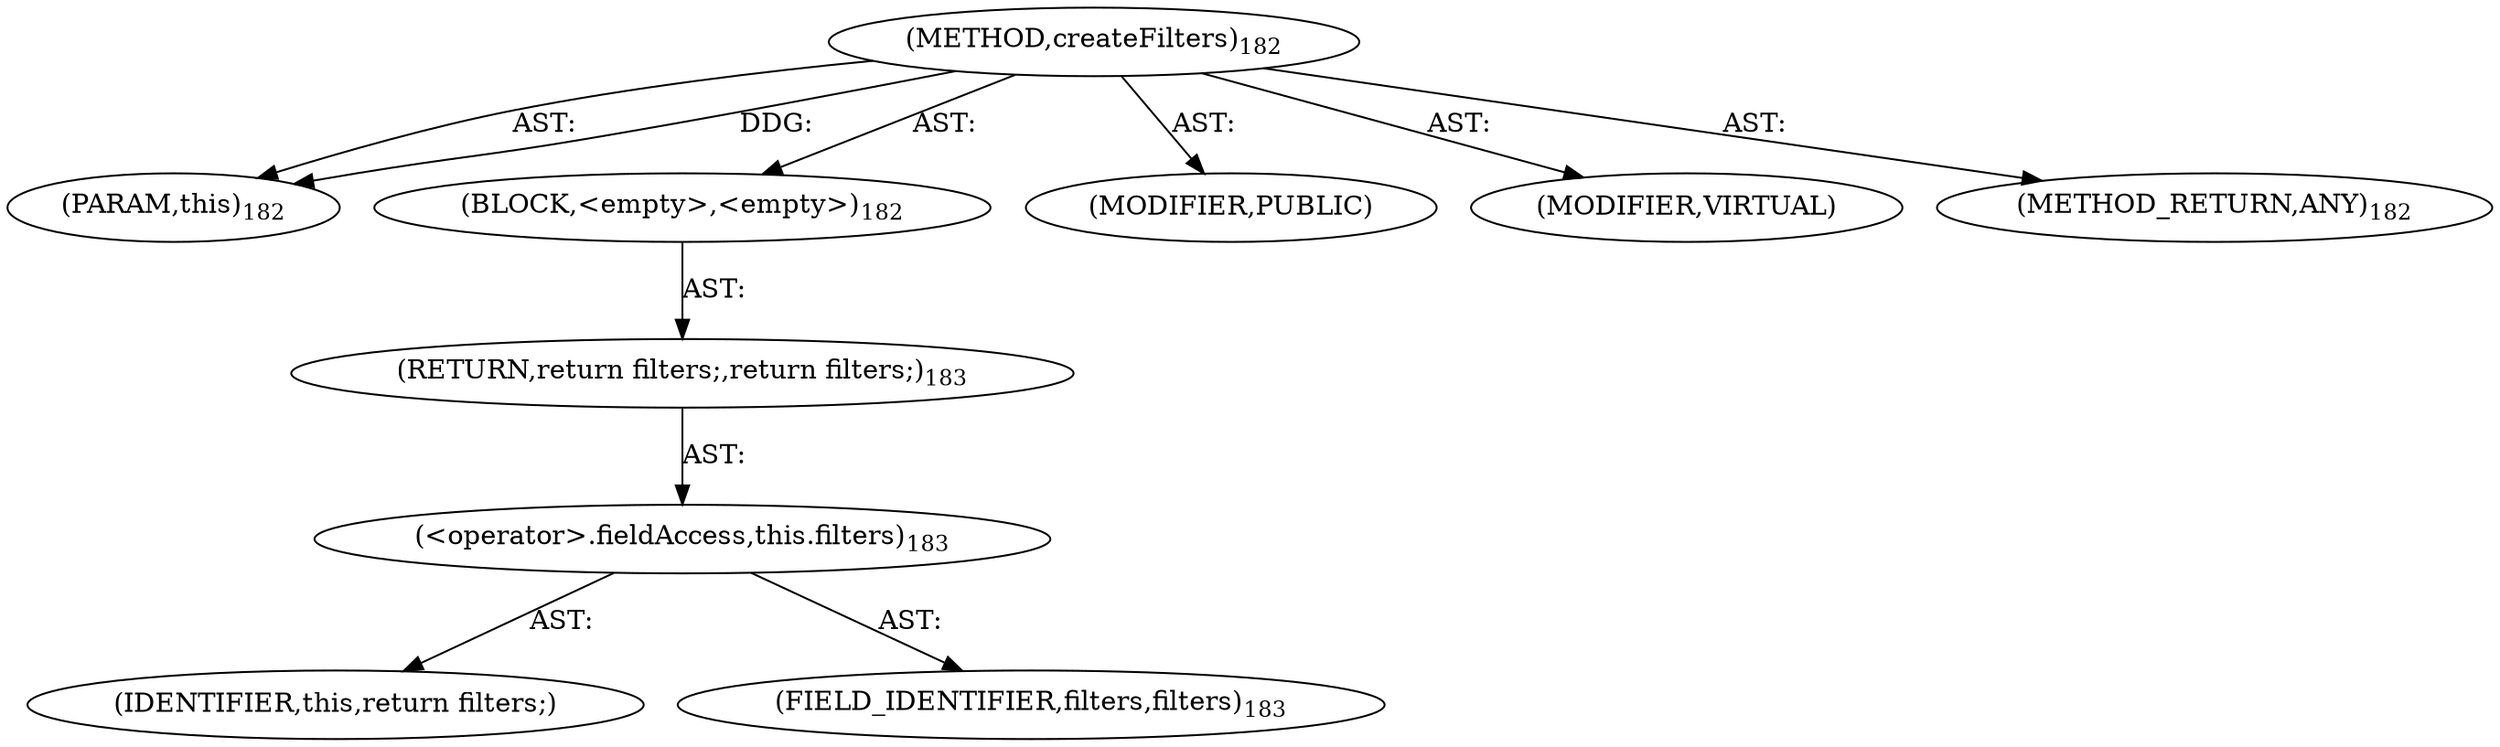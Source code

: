 digraph "createFilters" {  
"111669149704" [label = <(METHOD,createFilters)<SUB>182</SUB>> ]
"115964117013" [label = <(PARAM,this)<SUB>182</SUB>> ]
"25769803784" [label = <(BLOCK,&lt;empty&gt;,&lt;empty&gt;)<SUB>182</SUB>> ]
"146028888065" [label = <(RETURN,return filters;,return filters;)<SUB>183</SUB>> ]
"30064771089" [label = <(&lt;operator&gt;.fieldAccess,this.filters)<SUB>183</SUB>> ]
"68719476769" [label = <(IDENTIFIER,this,return filters;)> ]
"55834574856" [label = <(FIELD_IDENTIFIER,filters,filters)<SUB>183</SUB>> ]
"133143986212" [label = <(MODIFIER,PUBLIC)> ]
"133143986213" [label = <(MODIFIER,VIRTUAL)> ]
"128849018888" [label = <(METHOD_RETURN,ANY)<SUB>182</SUB>> ]
  "111669149704" -> "115964117013"  [ label = "AST: "] 
  "111669149704" -> "25769803784"  [ label = "AST: "] 
  "111669149704" -> "133143986212"  [ label = "AST: "] 
  "111669149704" -> "133143986213"  [ label = "AST: "] 
  "111669149704" -> "128849018888"  [ label = "AST: "] 
  "25769803784" -> "146028888065"  [ label = "AST: "] 
  "146028888065" -> "30064771089"  [ label = "AST: "] 
  "30064771089" -> "68719476769"  [ label = "AST: "] 
  "30064771089" -> "55834574856"  [ label = "AST: "] 
  "111669149704" -> "115964117013"  [ label = "DDG: "] 
}
